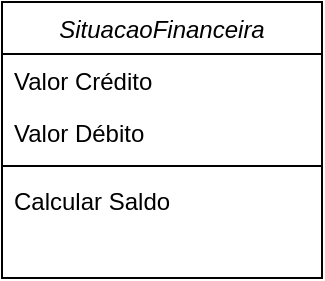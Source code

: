 <mxfile version="24.8.0">
  <diagram id="C5RBs43oDa-KdzZeNtuy" name="Page-1">
    <mxGraphModel dx="593" dy="321" grid="1" gridSize="10" guides="1" tooltips="1" connect="1" arrows="1" fold="1" page="1" pageScale="1" pageWidth="827" pageHeight="1169" math="0" shadow="0">
      <root>
        <mxCell id="WIyWlLk6GJQsqaUBKTNV-0" />
        <mxCell id="WIyWlLk6GJQsqaUBKTNV-1" parent="WIyWlLk6GJQsqaUBKTNV-0" />
        <mxCell id="2x-w2tGALyNndOKFIbT5-0" value="SituacaoFinanceira" style="swimlane;fontStyle=2;align=center;verticalAlign=top;childLayout=stackLayout;horizontal=1;startSize=26;horizontalStack=0;resizeParent=1;resizeLast=0;collapsible=1;marginBottom=0;rounded=0;shadow=0;strokeWidth=1;" vertex="1" parent="WIyWlLk6GJQsqaUBKTNV-1">
          <mxGeometry x="270" y="180" width="160" height="138" as="geometry">
            <mxRectangle x="270" y="180" width="160" height="26" as="alternateBounds" />
          </mxGeometry>
        </mxCell>
        <mxCell id="2x-w2tGALyNndOKFIbT5-1" value="Valor Crédito" style="text;align=left;verticalAlign=top;spacingLeft=4;spacingRight=4;overflow=hidden;rotatable=0;points=[[0,0.5],[1,0.5]];portConstraint=eastwest;" vertex="1" parent="2x-w2tGALyNndOKFIbT5-0">
          <mxGeometry y="26" width="160" height="26" as="geometry" />
        </mxCell>
        <mxCell id="2x-w2tGALyNndOKFIbT5-2" value="Valor Débito" style="text;align=left;verticalAlign=top;spacingLeft=4;spacingRight=4;overflow=hidden;rotatable=0;points=[[0,0.5],[1,0.5]];portConstraint=eastwest;rounded=0;shadow=0;html=0;" vertex="1" parent="2x-w2tGALyNndOKFIbT5-0">
          <mxGeometry y="52" width="160" height="26" as="geometry" />
        </mxCell>
        <mxCell id="2x-w2tGALyNndOKFIbT5-4" value="" style="line;html=1;strokeWidth=1;align=left;verticalAlign=middle;spacingTop=-1;spacingLeft=3;spacingRight=3;rotatable=0;labelPosition=right;points=[];portConstraint=eastwest;" vertex="1" parent="2x-w2tGALyNndOKFIbT5-0">
          <mxGeometry y="78" width="160" height="8" as="geometry" />
        </mxCell>
        <mxCell id="2x-w2tGALyNndOKFIbT5-5" value="Calcular Saldo" style="text;align=left;verticalAlign=top;spacingLeft=4;spacingRight=4;overflow=hidden;rotatable=0;points=[[0,0.5],[1,0.5]];portConstraint=eastwest;" vertex="1" parent="2x-w2tGALyNndOKFIbT5-0">
          <mxGeometry y="86" width="160" height="26" as="geometry" />
        </mxCell>
      </root>
    </mxGraphModel>
  </diagram>
</mxfile>
